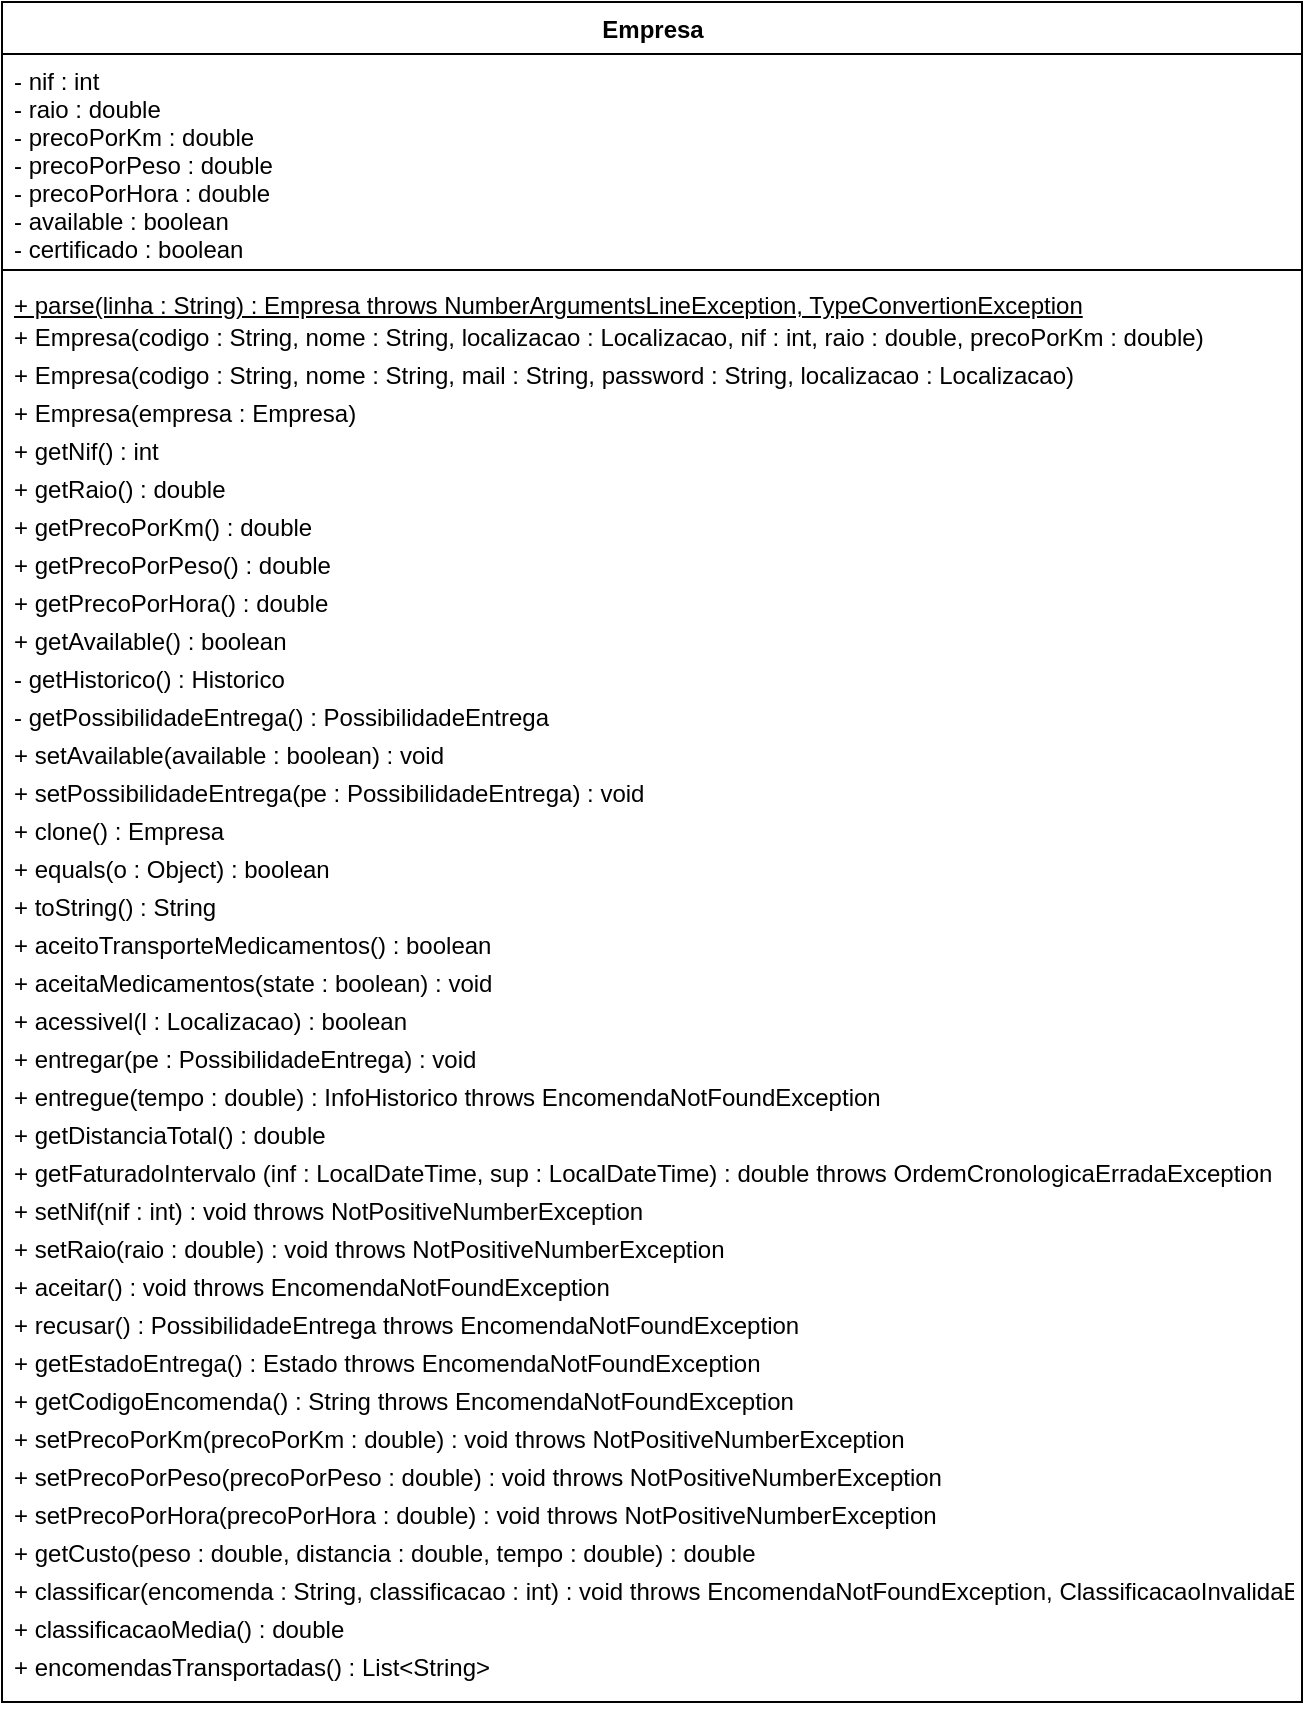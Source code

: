 <mxfile version="13.0.1" type="device"><diagram id="156TWqzqvm_quB4XYFCr" name="Page-1"><mxGraphModel dx="1102" dy="814" grid="1" gridSize="10" guides="1" tooltips="1" connect="1" arrows="1" fold="1" page="1" pageScale="1" pageWidth="827" pageHeight="1169" math="0" shadow="0"><root><mxCell id="0"/><mxCell id="1" parent="0"/><mxCell id="wLXwx-0b9c9h5c0pxnsm-1" value="Empresa" style="swimlane;fontStyle=1;align=center;verticalAlign=top;childLayout=stackLayout;horizontal=1;startSize=26;horizontalStack=0;resizeParent=1;resizeParentMax=0;resizeLast=0;collapsible=1;marginBottom=0;fontFamily=Helvetica;html=1;" vertex="1" parent="1"><mxGeometry x="70" y="40" width="650" height="850" as="geometry"/></mxCell><mxCell id="wLXwx-0b9c9h5c0pxnsm-2" value="- nif : int&#10;- raio : double&#10;- precoPorKm : double&#10;- precoPorPeso : double&#10;- precoPorHora : double&#10;- available : boolean&#10;- certificado : boolean" style="text;strokeColor=none;fillColor=none;align=left;verticalAlign=top;spacingLeft=4;spacingRight=4;overflow=hidden;rotatable=0;points=[[0,0.5],[1,0.5]];portConstraint=eastwest;" vertex="1" parent="wLXwx-0b9c9h5c0pxnsm-1"><mxGeometry y="26" width="650" height="104" as="geometry"/></mxCell><mxCell id="wLXwx-0b9c9h5c0pxnsm-3" value="" style="line;strokeWidth=1;fillColor=none;align=left;verticalAlign=middle;spacingTop=-1;spacingLeft=3;spacingRight=3;rotatable=0;labelPosition=right;points=[];portConstraint=eastwest;" vertex="1" parent="wLXwx-0b9c9h5c0pxnsm-1"><mxGeometry y="130" width="650" height="8" as="geometry"/></mxCell><mxCell id="wLXwx-0b9c9h5c0pxnsm-4" value="&lt;font style=&quot;font-size: 12px&quot;&gt;&lt;u&gt;+ parse(linha : String) : Empresa throws NumberArgumentsLineException, TypeConvertionException&lt;br&gt;&lt;/u&gt;&lt;/font&gt;&lt;div style=&quot;line-height: 19px&quot;&gt;&lt;div&gt;&lt;font style=&quot;font-size: 12px&quot;&gt;+ &lt;span&gt;Empresa&lt;/span&gt;(codigo &lt;span&gt;:&lt;/span&gt; String, nome &lt;span&gt;:&lt;/span&gt; String, localizacao &lt;span&gt;:&lt;/span&gt; Localizacao, nif &lt;span&gt;:&lt;/span&gt; &lt;span&gt;int&lt;/span&gt;, raio &lt;span&gt;:&lt;/span&gt; &lt;span&gt;double&lt;/span&gt;, precoPorKm &lt;span&gt;:&lt;/span&gt; &lt;span&gt;double&lt;/span&gt;)&lt;/font&gt;&lt;/div&gt;&lt;div&gt;&lt;font style=&quot;font-size: 12px&quot;&gt;+ &lt;span&gt;Empresa&lt;/span&gt;(codigo &lt;span&gt;:&lt;/span&gt; String, nome &lt;span&gt;:&lt;/span&gt; String, mail &lt;span&gt;:&lt;/span&gt; String, password &lt;span&gt;:&lt;/span&gt; String, localizacao &lt;span&gt;:&lt;/span&gt; Localizacao)&lt;/font&gt;&lt;/div&gt;&lt;div&gt;&lt;font style=&quot;font-size: 12px&quot;&gt;+ &lt;span&gt;Empresa&lt;/span&gt;(empresa &lt;span&gt;:&lt;/span&gt; Empresa)&lt;/font&gt;&lt;/div&gt;&lt;div&gt;&lt;font style=&quot;font-size: 12px&quot;&gt;+ &lt;span&gt;getNif&lt;/span&gt;() &lt;span&gt;:&lt;/span&gt; &lt;span&gt;int&lt;/span&gt;&lt;/font&gt;&lt;/div&gt;&lt;div&gt;&lt;font style=&quot;font-size: 12px&quot;&gt;+ &lt;span&gt;getRaio&lt;/span&gt;() &lt;span&gt;:&lt;/span&gt; &lt;span&gt;double&lt;/span&gt;&lt;/font&gt;&lt;/div&gt;&lt;div&gt;&lt;font style=&quot;font-size: 12px&quot;&gt;+ &lt;span&gt;getPrecoPorKm&lt;/span&gt;() &lt;span&gt;:&lt;/span&gt; &lt;span&gt;double&lt;/span&gt;&lt;/font&gt;&lt;/div&gt;&lt;div&gt;&lt;font style=&quot;font-size: 12px&quot;&gt;+ &lt;span&gt;getPrecoPorPeso&lt;/span&gt;() &lt;span&gt;:&lt;/span&gt; &lt;span&gt;double&lt;/span&gt;&lt;/font&gt;&lt;/div&gt;&lt;div&gt;&lt;font style=&quot;font-size: 12px&quot;&gt;+ &lt;span&gt;getPrecoPorHora&lt;/span&gt;() &lt;span&gt;:&lt;/span&gt; &lt;span&gt;double&lt;/span&gt;&lt;/font&gt;&lt;/div&gt;&lt;div&gt;&lt;font style=&quot;font-size: 12px&quot;&gt;+ &lt;span&gt;getAvailable&lt;/span&gt;() &lt;span&gt;:&lt;/span&gt; &lt;span&gt;boolean&lt;/span&gt;&lt;/font&gt;&lt;/div&gt;&lt;div&gt;&lt;font style=&quot;font-size: 12px&quot;&gt;- &lt;span&gt;getHistorico&lt;/span&gt;() &lt;span&gt;:&lt;/span&gt; &lt;span&gt;Historico&lt;/span&gt;&lt;/font&gt;&lt;/div&gt;&lt;div&gt;&lt;font style=&quot;font-size: 12px&quot;&gt;- &lt;span&gt;getPossibilidadeEntrega&lt;/span&gt;() &lt;span&gt;:&lt;/span&gt; &lt;span&gt;PossibilidadeEntrega&lt;/span&gt;&lt;/font&gt;&lt;/div&gt;&lt;div&gt;&lt;font style=&quot;font-size: 12px&quot;&gt;+ &lt;span&gt;setAvailable&lt;/span&gt;(available &lt;span&gt;:&lt;/span&gt; &lt;span&gt;boolean&lt;/span&gt;) &lt;span&gt;:&lt;/span&gt; &lt;span&gt;void&lt;/span&gt;&lt;/font&gt;&lt;/div&gt;&lt;div&gt;&lt;font style=&quot;font-size: 12px&quot;&gt;+ &lt;span&gt;setPossibilidadeEntrega&lt;/span&gt;(pe &lt;span&gt;:&lt;/span&gt; PossibilidadeEntrega) &lt;span&gt;:&lt;/span&gt; &lt;span&gt;void&lt;/span&gt;&lt;/font&gt;&lt;/div&gt;&lt;div&gt;&lt;font style=&quot;font-size: 12px&quot;&gt;+ &lt;span&gt;clone&lt;/span&gt;() &lt;span&gt;:&lt;/span&gt; &lt;span&gt;Empresa&lt;/span&gt;&lt;/font&gt;&lt;/div&gt;&lt;div&gt;&lt;font style=&quot;font-size: 12px&quot;&gt;+ &lt;span&gt;equals&lt;/span&gt;(o &lt;span&gt;:&lt;/span&gt; Object) &lt;span&gt;:&lt;/span&gt; &lt;span&gt;boolean&lt;/span&gt;&lt;/font&gt;&lt;/div&gt;&lt;div&gt;&lt;font style=&quot;font-size: 12px&quot;&gt;+ &lt;span&gt;toString&lt;/span&gt;() &lt;span&gt;:&lt;/span&gt; &lt;span&gt;String&lt;/span&gt;&lt;/font&gt;&lt;/div&gt;&lt;div&gt;&lt;font style=&quot;font-size: 12px&quot;&gt;+ &lt;span&gt;aceitoTransporteMedicamentos&lt;/span&gt;() &lt;span&gt;:&lt;/span&gt; &lt;span&gt;boolean&lt;/span&gt;&lt;/font&gt;&lt;/div&gt;&lt;div&gt;&lt;font style=&quot;font-size: 12px&quot;&gt;+ &lt;span&gt;aceitaMedicamentos&lt;/span&gt;(state &lt;span&gt;:&lt;/span&gt; &lt;span&gt;boolean&lt;/span&gt;) &lt;span&gt;:&lt;/span&gt; &lt;span&gt;void&lt;/span&gt;&lt;/font&gt;&lt;/div&gt;&lt;div&gt;&lt;font style=&quot;font-size: 12px&quot;&gt;+ &lt;span&gt;acessivel&lt;/span&gt;(l &lt;span&gt;:&lt;/span&gt; Localizacao) &lt;span&gt;:&lt;/span&gt; &lt;span&gt;boolean&lt;/span&gt;&lt;/font&gt;&lt;/div&gt;&lt;div&gt;&lt;font style=&quot;font-size: 12px&quot;&gt;+ &lt;span&gt;entregar&lt;/span&gt;(pe &lt;span&gt;:&lt;/span&gt; PossibilidadeEntrega) &lt;span&gt;:&lt;/span&gt; &lt;span&gt;void&lt;/span&gt;&lt;/font&gt;&lt;/div&gt;&lt;div&gt;&lt;font style=&quot;font-size: 12px&quot;&gt;+ &lt;span&gt;entregue&lt;/span&gt;(tempo &lt;span&gt;:&lt;/span&gt; &lt;span&gt;double&lt;/span&gt;) &lt;span&gt;:&lt;/span&gt; &lt;span&gt;InfoHistorico&lt;/span&gt; throws &lt;span&gt;EncomendaNotFoundException&lt;/span&gt;&lt;/font&gt;&lt;/div&gt;&lt;div&gt;&lt;font style=&quot;font-size: 12px&quot;&gt;+ &lt;span&gt;getDistanciaTotal&lt;/span&gt;() &lt;span&gt;:&lt;/span&gt; &lt;span&gt;double&lt;/span&gt;&lt;/font&gt;&lt;/div&gt;&lt;div&gt;&lt;font style=&quot;font-size: 12px&quot;&gt;+ &lt;span&gt;getFaturadoIntervalo&lt;/span&gt; (inf &lt;span&gt;:&lt;/span&gt; LocalDateTime, sup &lt;span&gt;:&lt;/span&gt; LocalDateTime) &lt;span&gt;:&lt;/span&gt; &lt;span&gt;double&lt;/span&gt; throws &lt;span&gt;OrdemCronologicaErradaException&lt;/span&gt;&lt;/font&gt;&lt;/div&gt;&lt;div&gt;&lt;font style=&quot;font-size: 12px&quot;&gt;+ &lt;span&gt;setNif&lt;/span&gt;(nif &lt;span&gt;:&lt;/span&gt; &lt;span&gt;int&lt;/span&gt;) &lt;span&gt;:&lt;/span&gt; &lt;span&gt;void&lt;/span&gt; throws &lt;span&gt;NotPositiveNumberException&lt;/span&gt;&lt;/font&gt;&lt;/div&gt;&lt;div&gt;&lt;font style=&quot;font-size: 12px&quot;&gt;+ &lt;span&gt;setRaio&lt;/span&gt;(raio &lt;span&gt;:&lt;/span&gt; &lt;span&gt;double&lt;/span&gt;) &lt;span&gt;:&lt;/span&gt; &lt;span&gt;void&lt;/span&gt; throws &lt;span&gt;NotPositiveNumberException&lt;/span&gt;&lt;/font&gt;&lt;/div&gt;&lt;div&gt;&lt;font style=&quot;font-size: 12px&quot;&gt;+ &lt;span&gt;aceitar&lt;/span&gt;() &lt;span&gt;:&lt;/span&gt; &lt;span&gt;void&lt;/span&gt; throws &lt;span&gt;EncomendaNotFoundException&lt;/span&gt;&lt;/font&gt;&lt;/div&gt;&lt;div&gt;&lt;font style=&quot;font-size: 12px&quot;&gt;+ &lt;span&gt;recusar&lt;/span&gt;() &lt;span&gt;:&lt;/span&gt; &lt;span&gt;PossibilidadeEntrega&lt;/span&gt; throws &lt;span&gt;EncomendaNotFoundException&lt;/span&gt;&lt;/font&gt;&lt;/div&gt;&lt;div&gt;&lt;font style=&quot;font-size: 12px&quot;&gt;+ &lt;span&gt;getEstadoEntrega&lt;/span&gt;() &lt;span&gt;:&lt;/span&gt; &lt;span&gt;Estado&lt;/span&gt; throws &lt;span&gt;EncomendaNotFoundException&lt;/span&gt;&lt;/font&gt;&lt;/div&gt;&lt;div&gt;&lt;font style=&quot;font-size: 12px&quot;&gt;+ &lt;span&gt;getCodigoEncomenda&lt;/span&gt;() &lt;span&gt;:&lt;/span&gt; &lt;span&gt;String&lt;/span&gt; throws &lt;span&gt;EncomendaNotFoundException&lt;/span&gt;&lt;/font&gt;&lt;/div&gt;&lt;div&gt;&lt;font style=&quot;font-size: 12px&quot;&gt;+ &lt;span&gt;setPrecoPorKm&lt;/span&gt;(precoPorKm &lt;span&gt;:&lt;/span&gt; &lt;span&gt;double&lt;/span&gt;) &lt;span&gt;:&lt;/span&gt; &lt;span&gt;void&lt;/span&gt; throws &lt;span&gt;NotPositiveNumberException&lt;/span&gt;&lt;/font&gt;&lt;/div&gt;&lt;div&gt;&lt;font style=&quot;font-size: 12px&quot;&gt;+ &lt;span&gt;setPrecoPorPeso&lt;/span&gt;(precoPorPeso &lt;span&gt;:&lt;/span&gt; &lt;span&gt;double&lt;/span&gt;) &lt;span&gt;:&lt;/span&gt; &lt;span&gt;void&lt;/span&gt; throws &lt;span&gt;NotPositiveNumberException&lt;/span&gt;&lt;/font&gt;&lt;/div&gt;&lt;div&gt;&lt;font style=&quot;font-size: 12px&quot;&gt;+ &lt;span&gt;setPrecoPorHora&lt;/span&gt;(precoPorHora &lt;span&gt;:&lt;/span&gt; &lt;span&gt;double&lt;/span&gt;) &lt;span&gt;:&lt;/span&gt; &lt;span&gt;void&lt;/span&gt; throws &lt;span&gt;NotPositiveNumberException&lt;/span&gt;&lt;/font&gt;&lt;/div&gt;&lt;div&gt;&lt;font style=&quot;font-size: 12px&quot;&gt;+ &lt;span&gt;getCusto&lt;/span&gt;(peso &lt;span&gt;:&lt;/span&gt; &lt;span&gt;double&lt;/span&gt;, distancia &lt;span&gt;:&lt;/span&gt; &lt;span&gt;double&lt;/span&gt;, tempo &lt;span&gt;:&lt;/span&gt; &lt;span&gt;double&lt;/span&gt;) &lt;span&gt;:&lt;/span&gt; &lt;span&gt;double&lt;/span&gt;&lt;/font&gt;&lt;/div&gt;&lt;div&gt;&lt;font style=&quot;font-size: 12px&quot;&gt;+ &lt;span&gt;classificar&lt;/span&gt;(encomenda &lt;span&gt;:&lt;/span&gt; String, classificacao &lt;span&gt;:&lt;/span&gt; &lt;span&gt;int&lt;/span&gt;) &lt;span&gt;:&lt;/span&gt; &lt;span&gt;void&lt;/span&gt; throws EncomendaNotFoundException, &lt;span&gt;ClassificacaoInvalidaException&lt;/span&gt;&lt;/font&gt;&lt;/div&gt;&lt;div&gt;&lt;font style=&quot;font-size: 12px&quot;&gt;+ &lt;span&gt;classificacaoMedia&lt;/span&gt;() &lt;span&gt;:&lt;/span&gt; &lt;span&gt;double&lt;/span&gt;&lt;/font&gt;&lt;/div&gt;&lt;div&gt;&lt;font style=&quot;font-size: 12px&quot;&gt;+ encomendasTransportadas() : List&amp;lt;String&amp;gt;&lt;/font&gt;&lt;/div&gt;&lt;/div&gt;" style="text;strokeColor=none;fillColor=none;align=left;verticalAlign=top;spacingLeft=4;spacingRight=4;overflow=hidden;rotatable=0;points=[[0,0.5],[1,0.5]];portConstraint=eastwest;html=1;" vertex="1" parent="wLXwx-0b9c9h5c0pxnsm-1"><mxGeometry y="138" width="650" height="712" as="geometry"/></mxCell></root></mxGraphModel></diagram></mxfile>